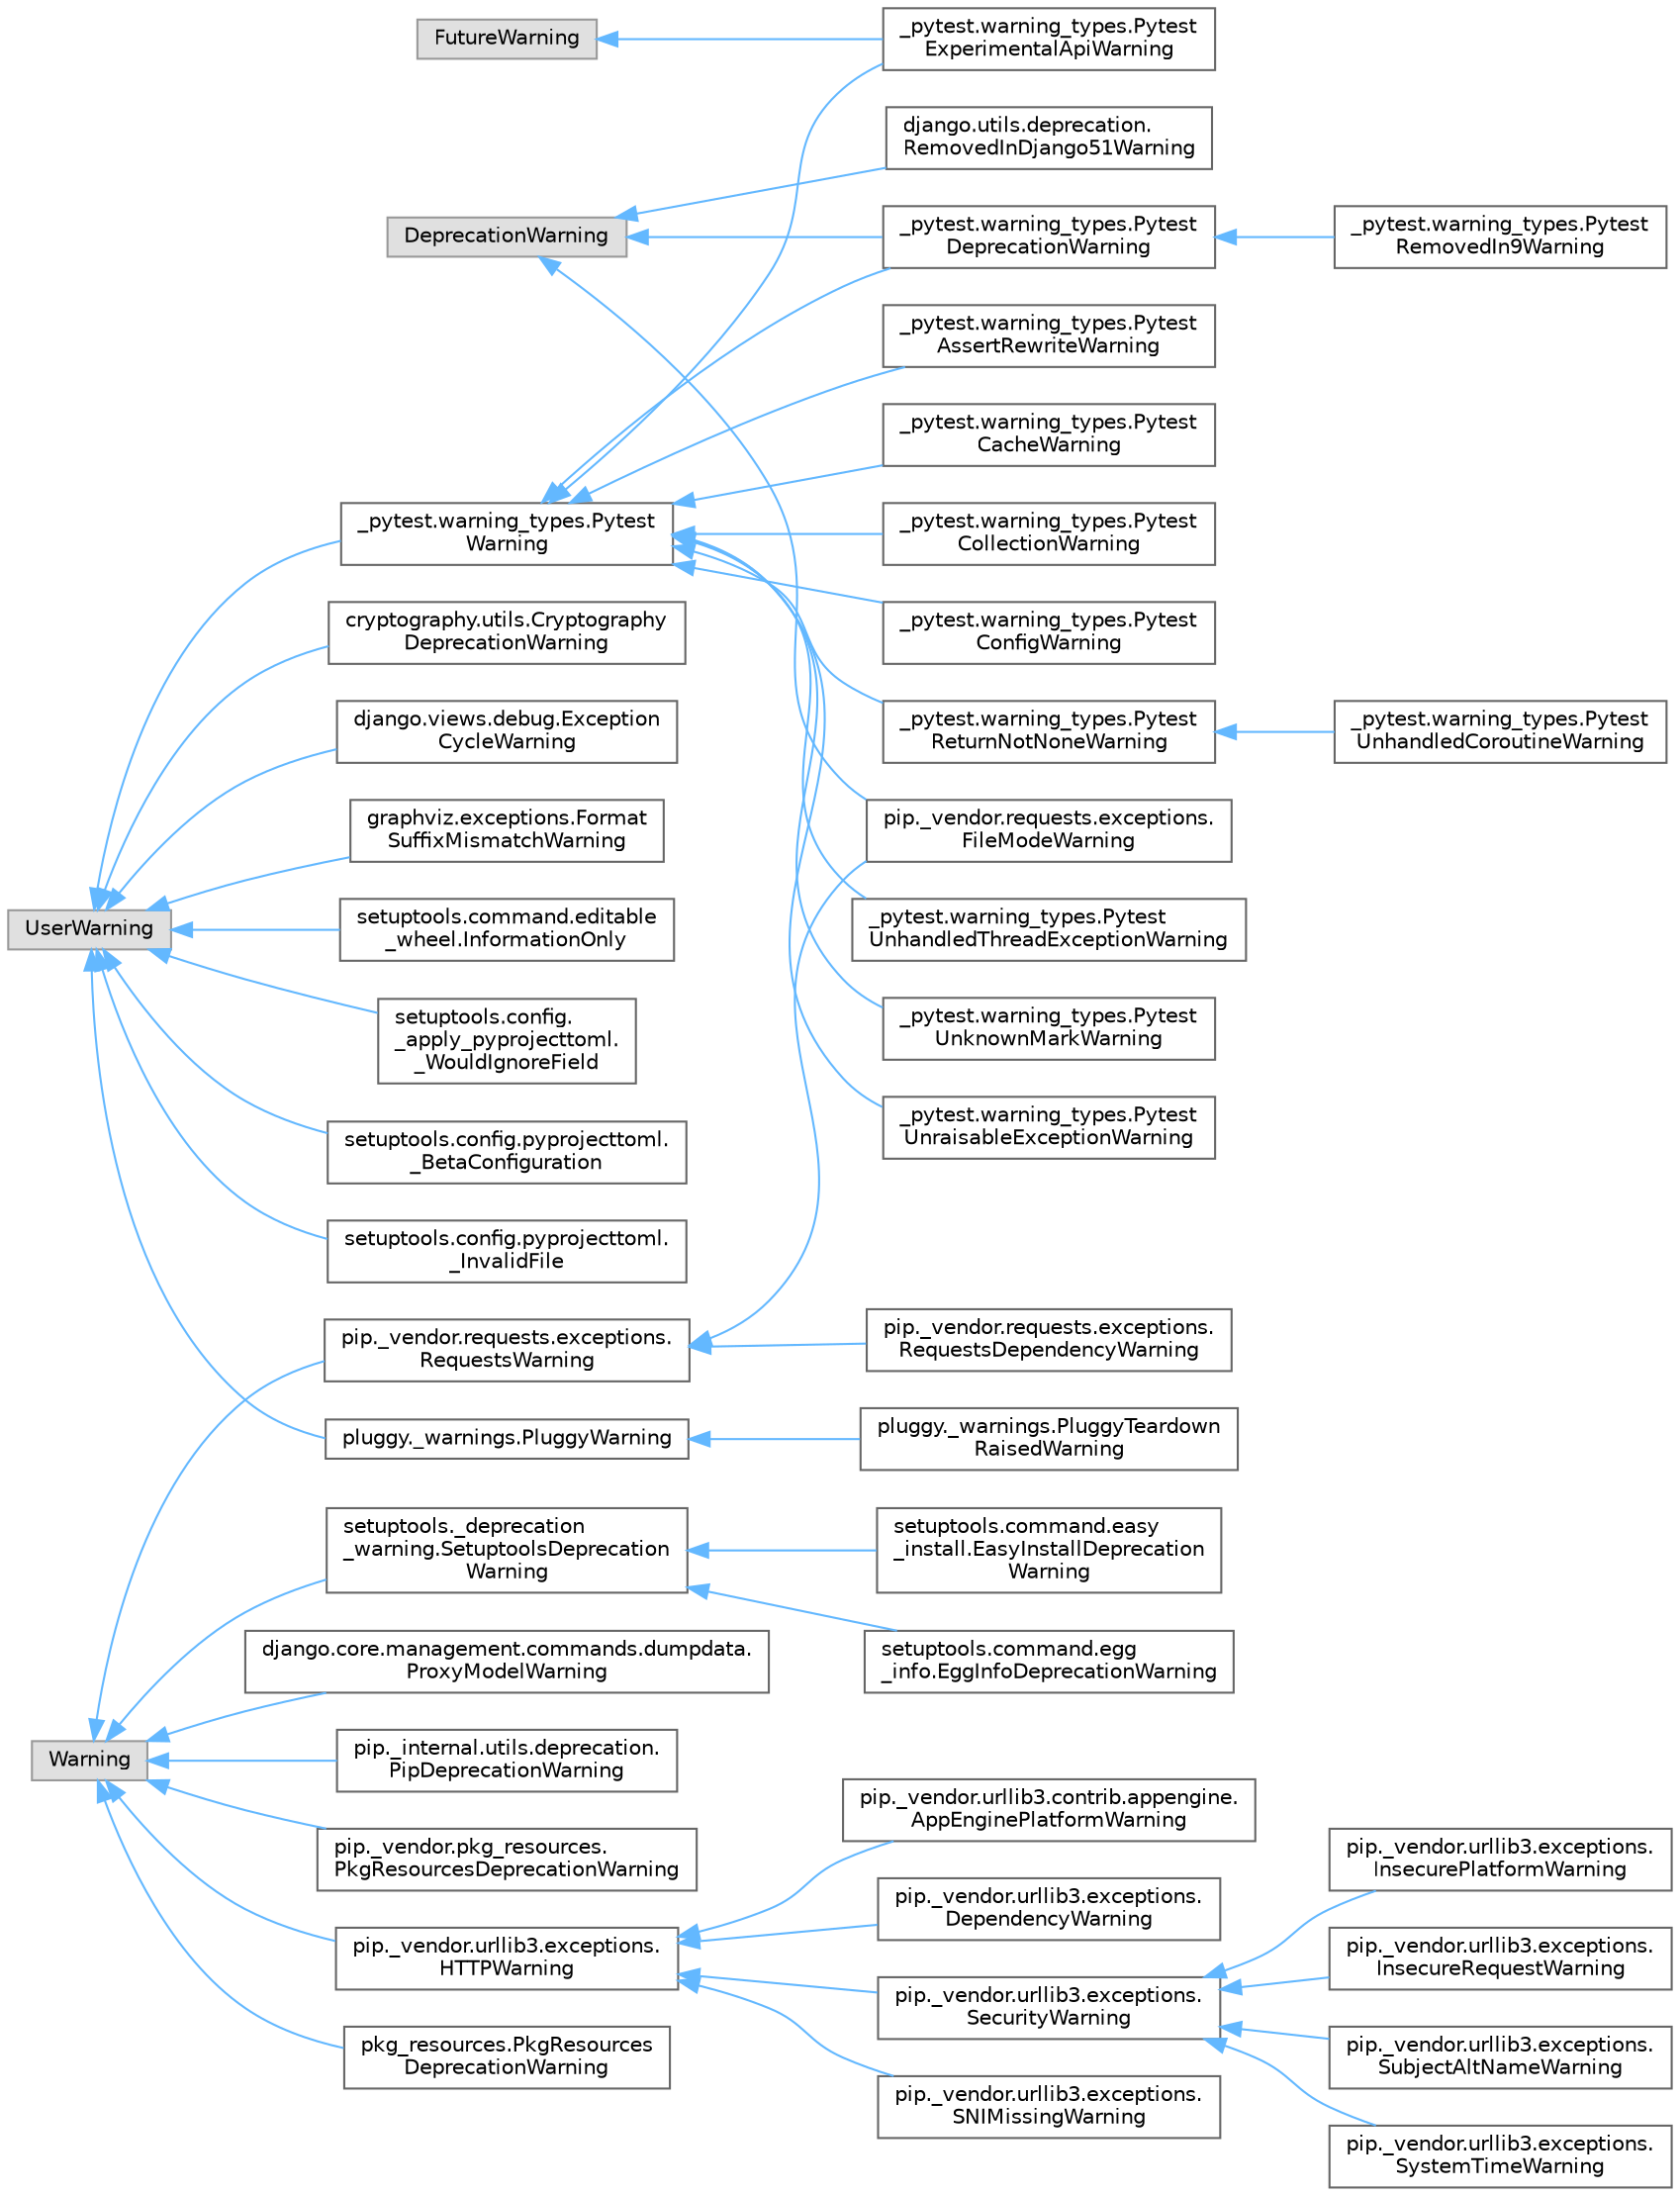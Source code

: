 digraph "Graphical Class Hierarchy"
{
 // LATEX_PDF_SIZE
  bgcolor="transparent";
  edge [fontname=Helvetica,fontsize=10,labelfontname=Helvetica,labelfontsize=10];
  node [fontname=Helvetica,fontsize=10,shape=box,height=0.2,width=0.4];
  rankdir="LR";
  Node0 [id="Node000000",label="DeprecationWarning",height=0.2,width=0.4,color="grey60", fillcolor="#E0E0E0", style="filled",tooltip=" "];
  Node0 -> Node1 [id="edge1022_Node000000_Node000001",dir="back",color="steelblue1",style="solid",tooltip=" "];
  Node1 [id="Node000001",label="_pytest.warning_types.Pytest\lDeprecationWarning",height=0.2,width=0.4,color="grey40", fillcolor="white", style="filled",URL="$class__pytest_1_1warning__types_1_1_pytest_deprecation_warning.html",tooltip=" "];
  Node1 -> Node2 [id="edge1023_Node000001_Node000002",dir="back",color="steelblue1",style="solid",tooltip=" "];
  Node2 [id="Node000002",label="_pytest.warning_types.Pytest\lRemovedIn9Warning",height=0.2,width=0.4,color="grey40", fillcolor="white", style="filled",URL="$class__pytest_1_1warning__types_1_1_pytest_removed_in9_warning.html",tooltip=" "];
  Node0 -> Node25 [id="edge1024_Node000000_Node000025",dir="back",color="steelblue1",style="solid",tooltip=" "];
  Node25 [id="Node000025",label="django.utils.deprecation.\lRemovedInDjango51Warning",height=0.2,width=0.4,color="grey40", fillcolor="white", style="filled",URL="$classdjango_1_1utils_1_1deprecation_1_1_removed_in_django51_warning.html",tooltip=" "];
  Node0 -> Node26 [id="edge1025_Node000000_Node000026",dir="back",color="steelblue1",style="solid",tooltip=" "];
  Node26 [id="Node000026",label="pip._vendor.requests.exceptions.\lFileModeWarning",height=0.2,width=0.4,color="grey40", fillcolor="white", style="filled",URL="$classpip_1_1__vendor_1_1requests_1_1exceptions_1_1_file_mode_warning.html",tooltip=" "];
  Node9 [id="Node000009",label="FutureWarning",height=0.2,width=0.4,color="grey60", fillcolor="#E0E0E0", style="filled",tooltip=" "];
  Node9 -> Node8 [id="edge1026_Node000009_Node000008",dir="back",color="steelblue1",style="solid",tooltip=" "];
  Node8 [id="Node000008",label="_pytest.warning_types.Pytest\lExperimentalApiWarning",height=0.2,width=0.4,color="grey40", fillcolor="white", style="filled",URL="$class__pytest_1_1warning__types_1_1_pytest_experimental_api_warning.html",tooltip=" "];
  Node15 [id="Node000015",label="UserWarning",height=0.2,width=0.4,color="grey60", fillcolor="#E0E0E0", style="filled",tooltip=" "];
  Node15 -> Node3 [id="edge1027_Node000015_Node000003",dir="back",color="steelblue1",style="solid",tooltip=" "];
  Node3 [id="Node000003",label="_pytest.warning_types.Pytest\lWarning",height=0.2,width=0.4,color="grey40", fillcolor="white", style="filled",URL="$class__pytest_1_1warning__types_1_1_pytest_warning.html",tooltip=" "];
  Node3 -> Node4 [id="edge1028_Node000003_Node000004",dir="back",color="steelblue1",style="solid",tooltip=" "];
  Node4 [id="Node000004",label="_pytest.warning_types.Pytest\lAssertRewriteWarning",height=0.2,width=0.4,color="grey40", fillcolor="white", style="filled",URL="$class__pytest_1_1warning__types_1_1_pytest_assert_rewrite_warning.html",tooltip=" "];
  Node3 -> Node5 [id="edge1029_Node000003_Node000005",dir="back",color="steelblue1",style="solid",tooltip=" "];
  Node5 [id="Node000005",label="_pytest.warning_types.Pytest\lCacheWarning",height=0.2,width=0.4,color="grey40", fillcolor="white", style="filled",URL="$class__pytest_1_1warning__types_1_1_pytest_cache_warning.html",tooltip=" "];
  Node3 -> Node6 [id="edge1030_Node000003_Node000006",dir="back",color="steelblue1",style="solid",tooltip=" "];
  Node6 [id="Node000006",label="_pytest.warning_types.Pytest\lCollectionWarning",height=0.2,width=0.4,color="grey40", fillcolor="white", style="filled",URL="$class__pytest_1_1warning__types_1_1_pytest_collection_warning.html",tooltip=" "];
  Node3 -> Node7 [id="edge1031_Node000003_Node000007",dir="back",color="steelblue1",style="solid",tooltip=" "];
  Node7 [id="Node000007",label="_pytest.warning_types.Pytest\lConfigWarning",height=0.2,width=0.4,color="grey40", fillcolor="white", style="filled",URL="$class__pytest_1_1warning__types_1_1_pytest_config_warning.html",tooltip=" "];
  Node3 -> Node1 [id="edge1032_Node000003_Node000001",dir="back",color="steelblue1",style="solid",tooltip=" "];
  Node3 -> Node8 [id="edge1033_Node000003_Node000008",dir="back",color="steelblue1",style="solid",tooltip=" "];
  Node3 -> Node10 [id="edge1034_Node000003_Node000010",dir="back",color="steelblue1",style="solid",tooltip=" "];
  Node10 [id="Node000010",label="_pytest.warning_types.Pytest\lReturnNotNoneWarning",height=0.2,width=0.4,color="grey40", fillcolor="white", style="filled",URL="$class__pytest_1_1warning__types_1_1_pytest_return_not_none_warning.html",tooltip=" "];
  Node10 -> Node11 [id="edge1035_Node000010_Node000011",dir="back",color="steelblue1",style="solid",tooltip=" "];
  Node11 [id="Node000011",label="_pytest.warning_types.Pytest\lUnhandledCoroutineWarning",height=0.2,width=0.4,color="grey40", fillcolor="white", style="filled",URL="$class__pytest_1_1warning__types_1_1_pytest_unhandled_coroutine_warning.html",tooltip=" "];
  Node3 -> Node12 [id="edge1036_Node000003_Node000012",dir="back",color="steelblue1",style="solid",tooltip=" "];
  Node12 [id="Node000012",label="_pytest.warning_types.Pytest\lUnhandledThreadExceptionWarning",height=0.2,width=0.4,color="grey40", fillcolor="white", style="filled",URL="$class__pytest_1_1warning__types_1_1_pytest_unhandled_thread_exception_warning.html",tooltip=" "];
  Node3 -> Node13 [id="edge1037_Node000003_Node000013",dir="back",color="steelblue1",style="solid",tooltip=" "];
  Node13 [id="Node000013",label="_pytest.warning_types.Pytest\lUnknownMarkWarning",height=0.2,width=0.4,color="grey40", fillcolor="white", style="filled",URL="$class__pytest_1_1warning__types_1_1_pytest_unknown_mark_warning.html",tooltip=" "];
  Node3 -> Node14 [id="edge1038_Node000003_Node000014",dir="back",color="steelblue1",style="solid",tooltip=" "];
  Node14 [id="Node000014",label="_pytest.warning_types.Pytest\lUnraisableExceptionWarning",height=0.2,width=0.4,color="grey40", fillcolor="white", style="filled",URL="$class__pytest_1_1warning__types_1_1_pytest_unraisable_exception_warning.html",tooltip=" "];
  Node15 -> Node16 [id="edge1039_Node000015_Node000016",dir="back",color="steelblue1",style="solid",tooltip=" "];
  Node16 [id="Node000016",label="cryptography.utils.Cryptography\lDeprecationWarning",height=0.2,width=0.4,color="grey40", fillcolor="white", style="filled",URL="$classcryptography_1_1utils_1_1_cryptography_deprecation_warning.html",tooltip=" "];
  Node15 -> Node17 [id="edge1040_Node000015_Node000017",dir="back",color="steelblue1",style="solid",tooltip=" "];
  Node17 [id="Node000017",label="django.views.debug.Exception\lCycleWarning",height=0.2,width=0.4,color="grey40", fillcolor="white", style="filled",URL="$classdjango_1_1views_1_1debug_1_1_exception_cycle_warning.html",tooltip=" "];
  Node15 -> Node18 [id="edge1041_Node000015_Node000018",dir="back",color="steelblue1",style="solid",tooltip=" "];
  Node18 [id="Node000018",label="graphviz.exceptions.Format\lSuffixMismatchWarning",height=0.2,width=0.4,color="grey40", fillcolor="white", style="filled",URL="$classgraphviz_1_1exceptions_1_1_format_suffix_mismatch_warning.html",tooltip=" "];
  Node15 -> Node19 [id="edge1042_Node000015_Node000019",dir="back",color="steelblue1",style="solid",tooltip=" "];
  Node19 [id="Node000019",label="pluggy._warnings.PluggyWarning",height=0.2,width=0.4,color="grey40", fillcolor="white", style="filled",URL="$classpluggy_1_1__warnings_1_1_pluggy_warning.html",tooltip=" "];
  Node19 -> Node20 [id="edge1043_Node000019_Node000020",dir="back",color="steelblue1",style="solid",tooltip=" "];
  Node20 [id="Node000020",label="pluggy._warnings.PluggyTeardown\lRaisedWarning",height=0.2,width=0.4,color="grey40", fillcolor="white", style="filled",URL="$classpluggy_1_1__warnings_1_1_pluggy_teardown_raised_warning.html",tooltip=" "];
  Node15 -> Node21 [id="edge1044_Node000015_Node000021",dir="back",color="steelblue1",style="solid",tooltip=" "];
  Node21 [id="Node000021",label="setuptools.command.editable\l_wheel.InformationOnly",height=0.2,width=0.4,color="grey40", fillcolor="white", style="filled",URL="$classsetuptools_1_1command_1_1editable__wheel_1_1_information_only.html",tooltip=" "];
  Node15 -> Node22 [id="edge1045_Node000015_Node000022",dir="back",color="steelblue1",style="solid",tooltip=" "];
  Node22 [id="Node000022",label="setuptools.config.\l_apply_pyprojecttoml.\l_WouldIgnoreField",height=0.2,width=0.4,color="grey40", fillcolor="white", style="filled",URL="$classsetuptools_1_1config_1_1__apply__pyprojecttoml_1_1___would_ignore_field.html",tooltip=" "];
  Node15 -> Node23 [id="edge1046_Node000015_Node000023",dir="back",color="steelblue1",style="solid",tooltip=" "];
  Node23 [id="Node000023",label="setuptools.config.pyprojecttoml.\l_BetaConfiguration",height=0.2,width=0.4,color="grey40", fillcolor="white", style="filled",URL="$classsetuptools_1_1config_1_1pyprojecttoml_1_1___beta_configuration.html",tooltip=" "];
  Node15 -> Node24 [id="edge1047_Node000015_Node000024",dir="back",color="steelblue1",style="solid",tooltip=" "];
  Node24 [id="Node000024",label="setuptools.config.pyprojecttoml.\l_InvalidFile",height=0.2,width=0.4,color="grey40", fillcolor="white", style="filled",URL="$classsetuptools_1_1config_1_1pyprojecttoml_1_1___invalid_file.html",tooltip=" "];
  Node29 [id="Node000029",label="Warning",height=0.2,width=0.4,color="grey60", fillcolor="#E0E0E0", style="filled",tooltip=" "];
  Node29 -> Node30 [id="edge1048_Node000029_Node000030",dir="back",color="steelblue1",style="solid",tooltip=" "];
  Node30 [id="Node000030",label="django.core.management.commands.dumpdata.\lProxyModelWarning",height=0.2,width=0.4,color="grey40", fillcolor="white", style="filled",URL="$classdjango_1_1core_1_1management_1_1commands_1_1dumpdata_1_1_proxy_model_warning.html",tooltip=" "];
  Node29 -> Node31 [id="edge1049_Node000029_Node000031",dir="back",color="steelblue1",style="solid",tooltip=" "];
  Node31 [id="Node000031",label="pip._internal.utils.deprecation.\lPipDeprecationWarning",height=0.2,width=0.4,color="grey40", fillcolor="white", style="filled",URL="$classpip_1_1__internal_1_1utils_1_1deprecation_1_1_pip_deprecation_warning.html",tooltip=" "];
  Node29 -> Node32 [id="edge1050_Node000029_Node000032",dir="back",color="steelblue1",style="solid",tooltip=" "];
  Node32 [id="Node000032",label="pip._vendor.pkg_resources.\lPkgResourcesDeprecationWarning",height=0.2,width=0.4,color="grey40", fillcolor="white", style="filled",URL="$classpip_1_1__vendor_1_1pkg__resources_1_1_pkg_resources_deprecation_warning.html",tooltip=" "];
  Node29 -> Node27 [id="edge1051_Node000029_Node000027",dir="back",color="steelblue1",style="solid",tooltip=" "];
  Node27 [id="Node000027",label="pip._vendor.requests.exceptions.\lRequestsWarning",height=0.2,width=0.4,color="grey40", fillcolor="white", style="filled",URL="$classpip_1_1__vendor_1_1requests_1_1exceptions_1_1_requests_warning.html",tooltip=" "];
  Node27 -> Node26 [id="edge1052_Node000027_Node000026",dir="back",color="steelblue1",style="solid",tooltip=" "];
  Node27 -> Node28 [id="edge1053_Node000027_Node000028",dir="back",color="steelblue1",style="solid",tooltip=" "];
  Node28 [id="Node000028",label="pip._vendor.requests.exceptions.\lRequestsDependencyWarning",height=0.2,width=0.4,color="grey40", fillcolor="white", style="filled",URL="$classpip_1_1__vendor_1_1requests_1_1exceptions_1_1_requests_dependency_warning.html",tooltip=" "];
  Node29 -> Node33 [id="edge1054_Node000029_Node000033",dir="back",color="steelblue1",style="solid",tooltip=" "];
  Node33 [id="Node000033",label="pip._vendor.urllib3.exceptions.\lHTTPWarning",height=0.2,width=0.4,color="grey40", fillcolor="white", style="filled",URL="$classpip_1_1__vendor_1_1urllib3_1_1exceptions_1_1_h_t_t_p_warning.html",tooltip=" "];
  Node33 -> Node34 [id="edge1055_Node000033_Node000034",dir="back",color="steelblue1",style="solid",tooltip=" "];
  Node34 [id="Node000034",label="pip._vendor.urllib3.contrib.appengine.\lAppEnginePlatformWarning",height=0.2,width=0.4,color="grey40", fillcolor="white", style="filled",URL="$classpip_1_1__vendor_1_1urllib3_1_1contrib_1_1appengine_1_1_app_engine_platform_warning.html",tooltip=" "];
  Node33 -> Node35 [id="edge1056_Node000033_Node000035",dir="back",color="steelblue1",style="solid",tooltip=" "];
  Node35 [id="Node000035",label="pip._vendor.urllib3.exceptions.\lDependencyWarning",height=0.2,width=0.4,color="grey40", fillcolor="white", style="filled",URL="$classpip_1_1__vendor_1_1urllib3_1_1exceptions_1_1_dependency_warning.html",tooltip=" "];
  Node33 -> Node36 [id="edge1057_Node000033_Node000036",dir="back",color="steelblue1",style="solid",tooltip=" "];
  Node36 [id="Node000036",label="pip._vendor.urllib3.exceptions.\lSNIMissingWarning",height=0.2,width=0.4,color="grey40", fillcolor="white", style="filled",URL="$classpip_1_1__vendor_1_1urllib3_1_1exceptions_1_1_s_n_i_missing_warning.html",tooltip=" "];
  Node33 -> Node37 [id="edge1058_Node000033_Node000037",dir="back",color="steelblue1",style="solid",tooltip=" "];
  Node37 [id="Node000037",label="pip._vendor.urllib3.exceptions.\lSecurityWarning",height=0.2,width=0.4,color="grey40", fillcolor="white", style="filled",URL="$classpip_1_1__vendor_1_1urllib3_1_1exceptions_1_1_security_warning.html",tooltip=" "];
  Node37 -> Node38 [id="edge1059_Node000037_Node000038",dir="back",color="steelblue1",style="solid",tooltip=" "];
  Node38 [id="Node000038",label="pip._vendor.urllib3.exceptions.\lInsecurePlatformWarning",height=0.2,width=0.4,color="grey40", fillcolor="white", style="filled",URL="$classpip_1_1__vendor_1_1urllib3_1_1exceptions_1_1_insecure_platform_warning.html",tooltip=" "];
  Node37 -> Node39 [id="edge1060_Node000037_Node000039",dir="back",color="steelblue1",style="solid",tooltip=" "];
  Node39 [id="Node000039",label="pip._vendor.urllib3.exceptions.\lInsecureRequestWarning",height=0.2,width=0.4,color="grey40", fillcolor="white", style="filled",URL="$classpip_1_1__vendor_1_1urllib3_1_1exceptions_1_1_insecure_request_warning.html",tooltip=" "];
  Node37 -> Node40 [id="edge1061_Node000037_Node000040",dir="back",color="steelblue1",style="solid",tooltip=" "];
  Node40 [id="Node000040",label="pip._vendor.urllib3.exceptions.\lSubjectAltNameWarning",height=0.2,width=0.4,color="grey40", fillcolor="white", style="filled",URL="$classpip_1_1__vendor_1_1urllib3_1_1exceptions_1_1_subject_alt_name_warning.html",tooltip=" "];
  Node37 -> Node41 [id="edge1062_Node000037_Node000041",dir="back",color="steelblue1",style="solid",tooltip=" "];
  Node41 [id="Node000041",label="pip._vendor.urllib3.exceptions.\lSystemTimeWarning",height=0.2,width=0.4,color="grey40", fillcolor="white", style="filled",URL="$classpip_1_1__vendor_1_1urllib3_1_1exceptions_1_1_system_time_warning.html",tooltip=" "];
  Node29 -> Node42 [id="edge1063_Node000029_Node000042",dir="back",color="steelblue1",style="solid",tooltip=" "];
  Node42 [id="Node000042",label="pkg_resources.PkgResources\lDeprecationWarning",height=0.2,width=0.4,color="grey40", fillcolor="white", style="filled",URL="$classpkg__resources_1_1_pkg_resources_deprecation_warning.html",tooltip=" "];
  Node29 -> Node43 [id="edge1064_Node000029_Node000043",dir="back",color="steelblue1",style="solid",tooltip=" "];
  Node43 [id="Node000043",label="setuptools._deprecation\l_warning.SetuptoolsDeprecation\lWarning",height=0.2,width=0.4,color="grey40", fillcolor="white", style="filled",URL="$classsetuptools_1_1__deprecation__warning_1_1_setuptools_deprecation_warning.html",tooltip=" "];
  Node43 -> Node44 [id="edge1065_Node000043_Node000044",dir="back",color="steelblue1",style="solid",tooltip=" "];
  Node44 [id="Node000044",label="setuptools.command.easy\l_install.EasyInstallDeprecation\lWarning",height=0.2,width=0.4,color="grey40", fillcolor="white", style="filled",URL="$classsetuptools_1_1command_1_1easy__install_1_1_easy_install_deprecation_warning.html",tooltip=" "];
  Node43 -> Node45 [id="edge1066_Node000043_Node000045",dir="back",color="steelblue1",style="solid",tooltip=" "];
  Node45 [id="Node000045",label="setuptools.command.egg\l_info.EggInfoDeprecationWarning",height=0.2,width=0.4,color="grey40", fillcolor="white", style="filled",URL="$classsetuptools_1_1command_1_1egg__info_1_1_egg_info_deprecation_warning.html",tooltip=" "];
}
